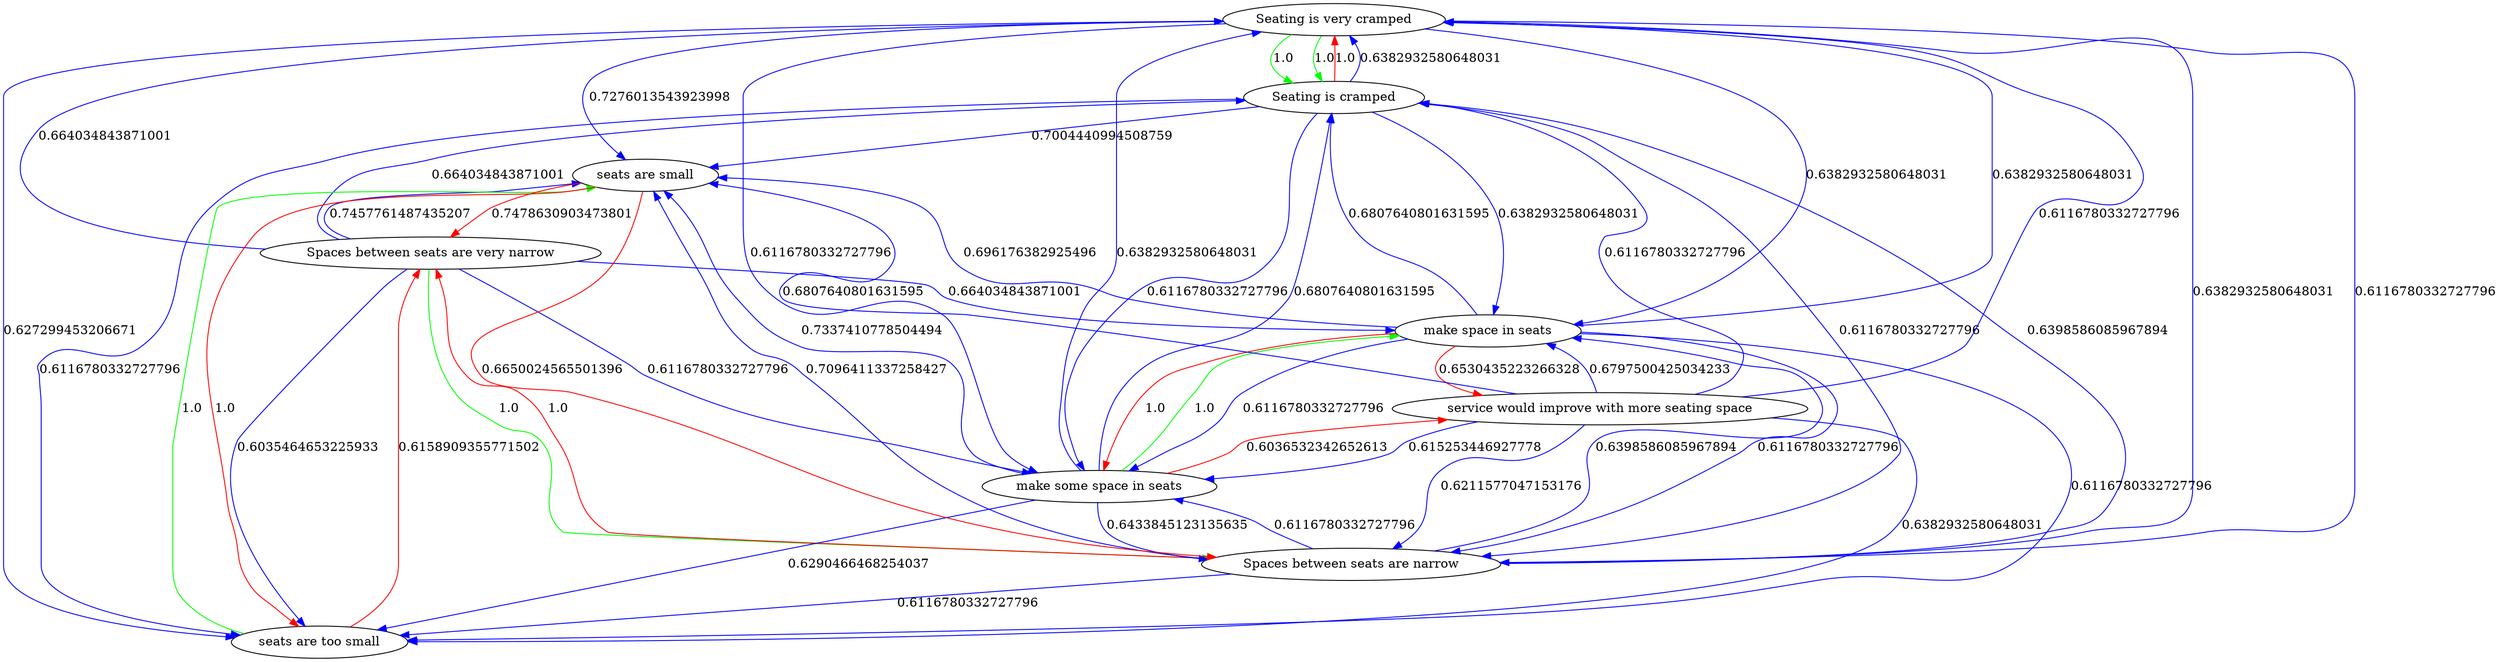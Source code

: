digraph rawGraph {
"Seating is very cramped";"Seating is cramped";"Spaces between seats are very narrow";"Spaces between seats are narrow";"make some space in seats";"make space in seats";"seats are too small";"seats are small";"service would improve with more seating space";"Seating is very cramped" -> "Seating is cramped" [label=1.0] [color=green]
"Seating is very cramped" -> "Seating is cramped" [label=1.0] [color=green]
"Seating is cramped" -> "Seating is very cramped" [label=1.0] [color=red]
"Spaces between seats are very narrow" -> "Spaces between seats are narrow" [label=1.0] [color=green]
"Spaces between seats are narrow" -> "Spaces between seats are very narrow" [label=1.0] [color=red]
"Spaces between seats are very narrow" -> "Seating is very cramped" [label=0.664034843871001] [color=blue]
"make some space in seats" -> "make space in seats" [label=1.0] [color=green]
"make space in seats" -> "make some space in seats" [label=1.0] [color=red]
"Seating is very cramped" -> "make some space in seats" [label=0.6116780332727796] [color=blue]
"Seating is very cramped" -> "make space in seats" [label=0.6382932580648031] [color=blue]
"Seating is cramped" -> "make some space in seats" [label=0.6116780332727796] [color=blue]
"Seating is cramped" -> "make space in seats" [label=0.6382932580648031] [color=blue]
"Spaces between seats are very narrow" -> "make space in seats" [label=0.664034843871001] [color=blue]
"Spaces between seats are narrow" -> "make space in seats" [label=0.6398586085967894] [color=blue]
"make some space in seats" -> "Seating is very cramped" [label=0.6382932580648031] [color=blue]
"make some space in seats" -> "Seating is cramped" [label=0.6807640801631595] [color=blue]
"make some space in seats" -> "Spaces between seats are narrow" [label=0.6433845123135635] [color=blue]
"make space in seats" -> "Seating is very cramped" [label=0.6382932580648031] [color=blue]
"make space in seats" -> "Seating is cramped" [label=0.6807640801631595] [color=blue]
"seats are too small" -> "seats are small" [label=1.0] [color=green]
"seats are small" -> "seats are too small" [label=1.0] [color=red]
"Seating is very cramped" -> "seats are too small" [label=0.627299453206671] [color=blue]
"Seating is very cramped" -> "seats are small" [label=0.7276013543923998] [color=blue]
"Seating is cramped" -> "seats are small" [label=0.7004440994508759] [color=blue]
"Spaces between seats are very narrow" -> "seats are too small" [label=0.6035464653225933] [color=blue]
"Spaces between seats are very narrow" -> "seats are small" [label=0.7457761487435207] [color=blue]
"Spaces between seats are narrow" -> "seats are small" [label=0.7096411337258427] [color=blue]
"make some space in seats" -> "seats are too small" [label=0.6290466468254037] [color=blue]
"make some space in seats" -> "seats are small" [label=0.7337410778504494] [color=blue]
"make space in seats" -> "seats are small" [label=0.696176382925496] [color=blue]
"seats are too small" -> "Spaces between seats are very narrow" [label=0.6158909355771502] [color=red]
"seats are small" -> "Spaces between seats are very narrow" [label=0.7478630903473801] [color=red]
"seats are small" -> "Spaces between seats are narrow" [label=0.6650024565501396] [color=red]
"make some space in seats" -> "service would improve with more seating space" [label=0.6036532342652613] [color=red]
"make space in seats" -> "service would improve with more seating space" [label=0.6530435223266328] [color=red]
"service would improve with more seating space" -> "Spaces between seats are narrow" [label=0.6211577047153176] [color=blue]
"service would improve with more seating space" -> "make some space in seats" [label=0.615253446927778] [color=blue]
"service would improve with more seating space" -> "make space in seats" [label=0.6797500425034233] [color=blue]
"service would improve with more seating space" -> "seats are too small" [label=0.6382932580648031] [color=blue]
"service would improve with more seating space" -> "seats are small" [label=0.6807640801631595] [color=blue]
"Seating is very cramped" -> "Spaces between seats are narrow" [label=0.6116780332727796] [color=blue]
"Seating is cramped" -> "Spaces between seats are narrow" [label=0.6116780332727796] [color=blue]
"Seating is cramped" -> "seats are too small" [label=0.6116780332727796] [color=blue]
"Seating is cramped" -> "Seating is very cramped" [label=0.6382932580648031] [color=blue]
"Spaces between seats are very narrow" -> "make some space in seats" [label=0.6116780332727796] [color=blue]
"Spaces between seats are very narrow" -> "Seating is cramped" [label=0.664034843871001] [color=blue]
"Spaces between seats are narrow" -> "Seating is cramped" [label=0.6398586085967894] [color=blue]
"Spaces between seats are narrow" -> "Seating is very cramped" [label=0.6382932580648031] [color=blue]
"make space in seats" -> "Spaces between seats are narrow" [label=0.6116780332727796] [color=blue]
"make space in seats" -> "seats are too small" [label=0.6116780332727796] [color=blue]
"make space in seats" -> "make some space in seats" [label=0.6116780332727796] [color=blue]
"service would improve with more seating space" -> "Seating is cramped" [label=0.6116780332727796] [color=blue]
"service would improve with more seating space" -> "Seating is very cramped" [label=0.6116780332727796] [color=blue]
"Spaces between seats are narrow" -> "seats are too small" [label=0.6116780332727796] [color=blue]
"Spaces between seats are narrow" -> "make some space in seats" [label=0.6116780332727796] [color=blue]
}
